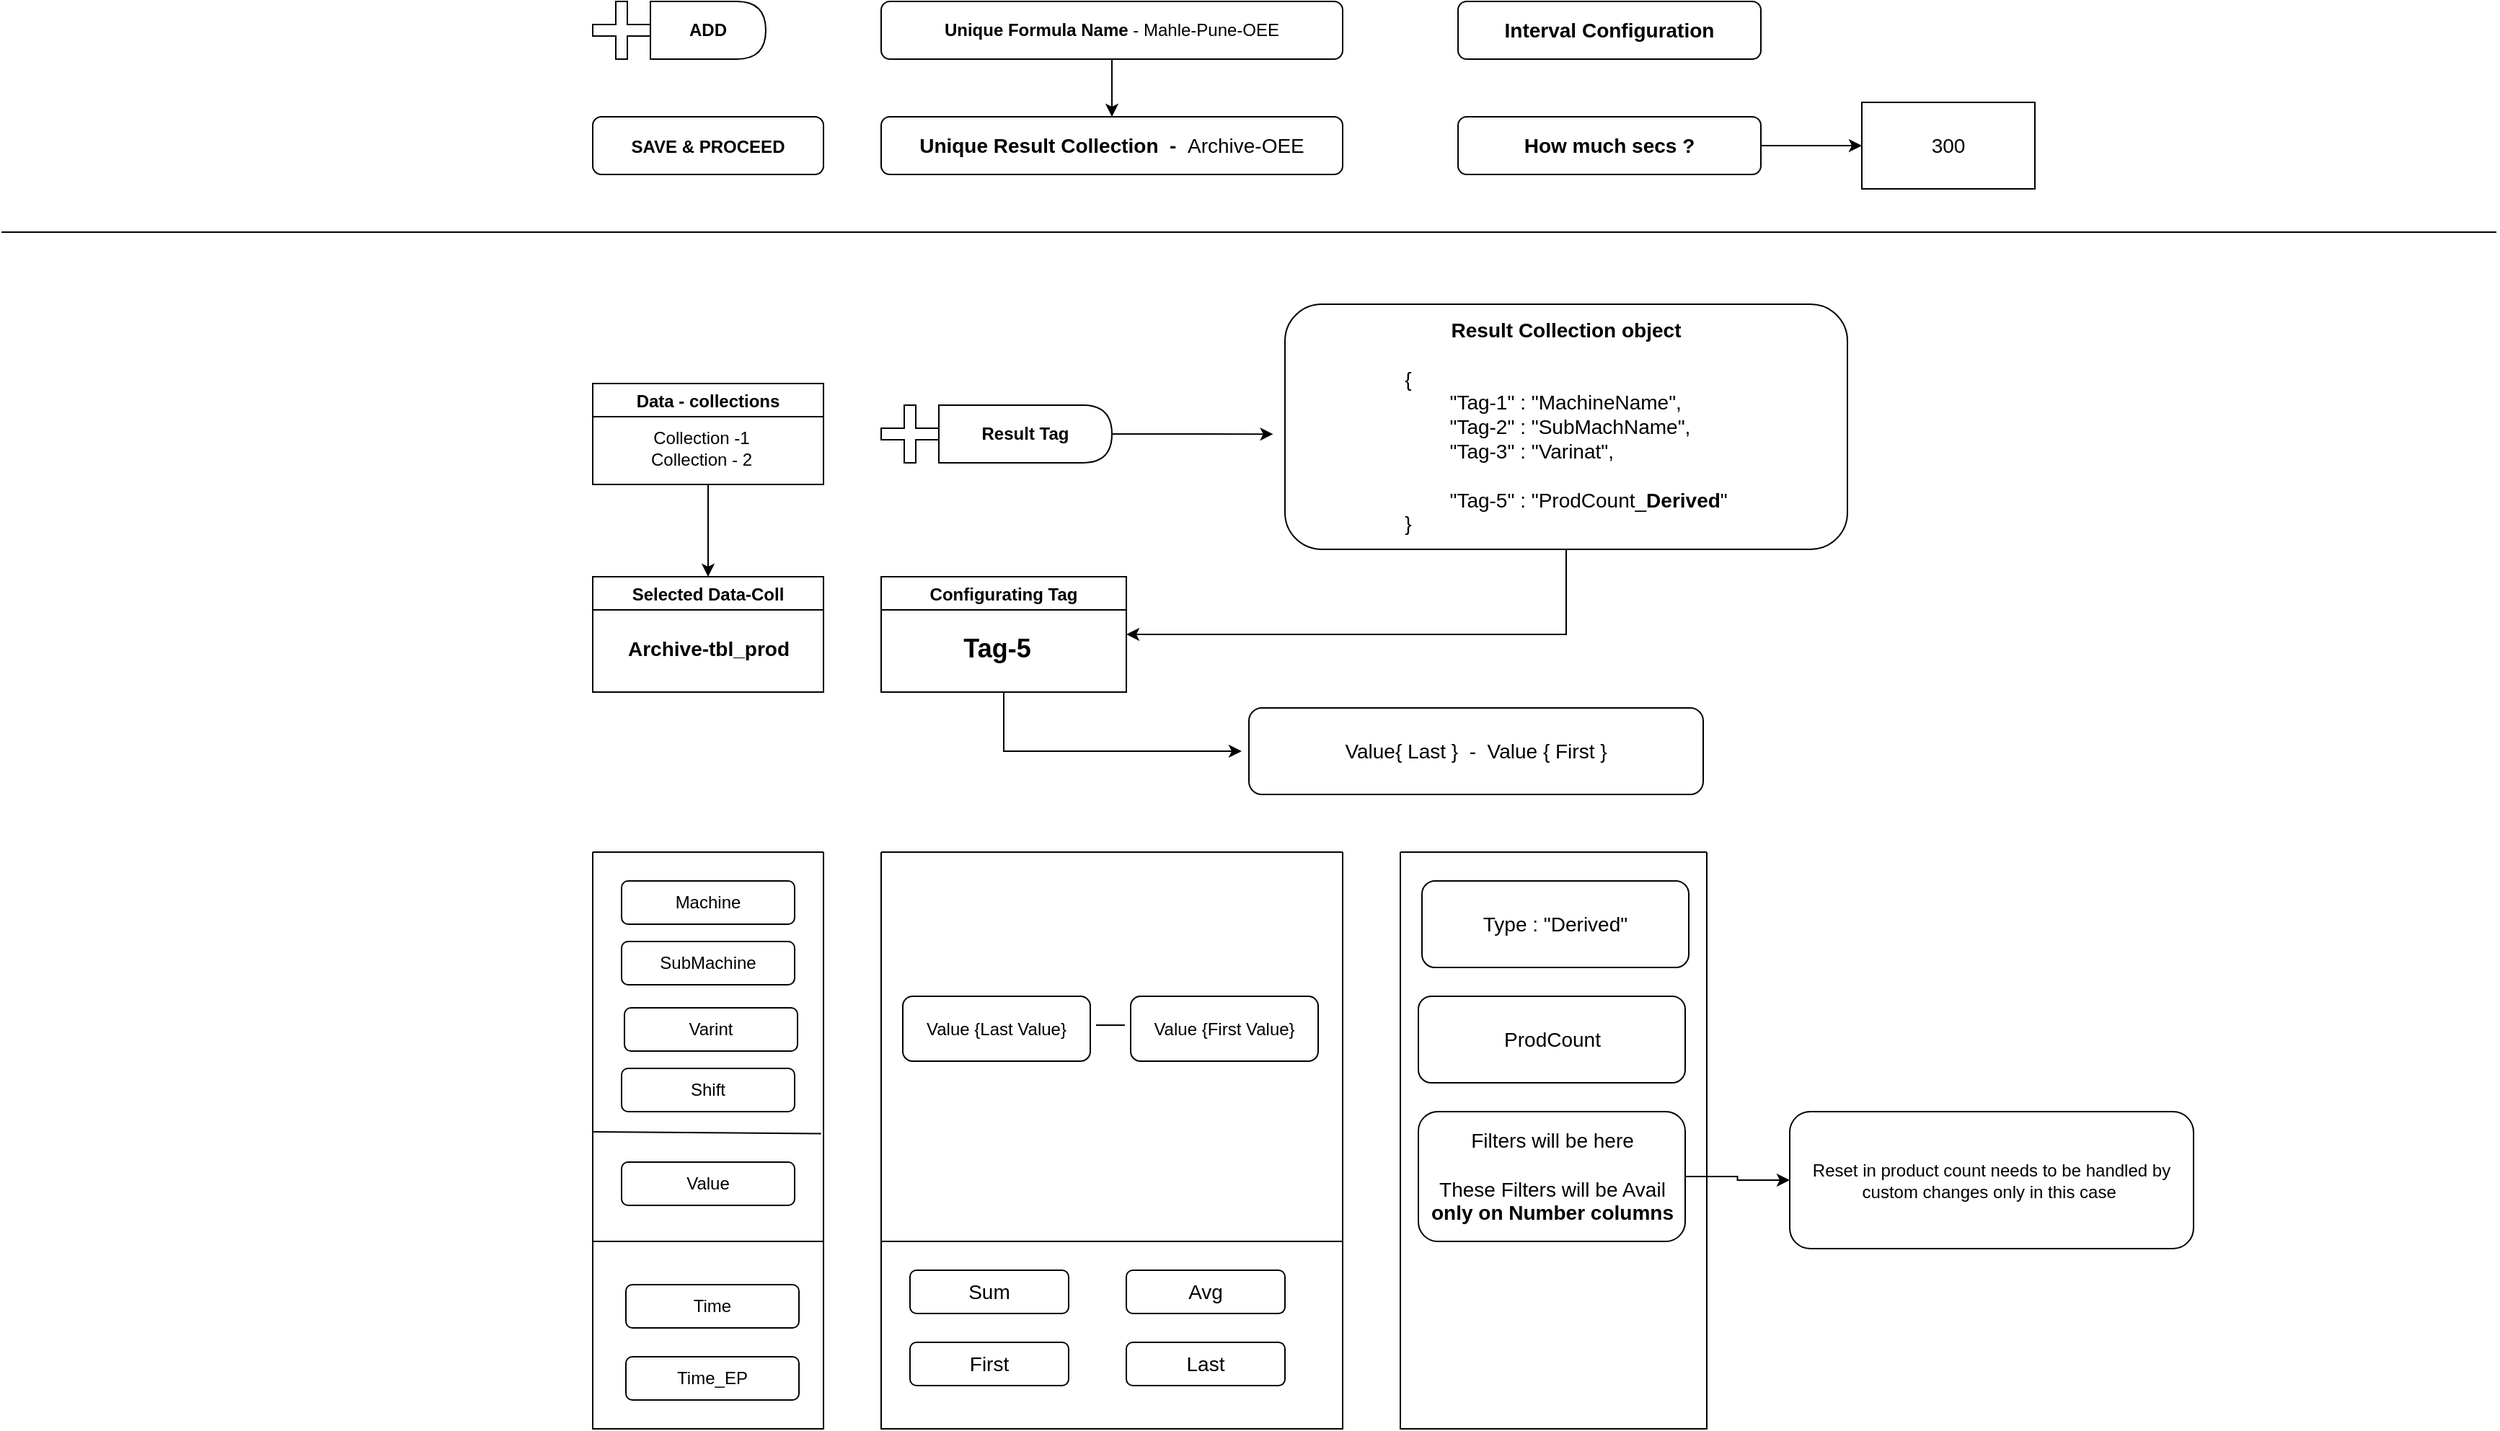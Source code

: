 <mxfile version="20.1.1" type="device"><diagram id="FkWVFGmqAnUcInGxYZ_1" name="Page-1"><mxGraphModel dx="3816" dy="2663" grid="1" gridSize="10" guides="1" tooltips="1" connect="1" arrows="1" fold="1" page="1" pageScale="1" pageWidth="850" pageHeight="1100" math="0" shadow="0"><root><mxCell id="0"/><mxCell id="1" parent="0"/><mxCell id="wf9KOPAnRUC1jiDcc5xJ-1" style="edgeStyle=orthogonalEdgeStyle;rounded=0;orthogonalLoop=1;jettySize=auto;html=1;exitX=0.5;exitY=1;exitDx=0;exitDy=0;entryX=0.5;entryY=0;entryDx=0;entryDy=0;fontSize=14;" parent="1" source="wf9KOPAnRUC1jiDcc5xJ-2" target="wf9KOPAnRUC1jiDcc5xJ-33" edge="1"><mxGeometry relative="1" as="geometry"/></mxCell><mxCell id="wf9KOPAnRUC1jiDcc5xJ-2" value="&lt;b&gt;Unique Formula Name&lt;/b&gt; - Mahle-Pune-OEE" style="rounded=1;whiteSpace=wrap;html=1;" parent="1" vertex="1"><mxGeometry x="280" y="-40" width="320" height="40" as="geometry"/></mxCell><mxCell id="wf9KOPAnRUC1jiDcc5xJ-3" value="" style="swimlane;startSize=0;" parent="1" vertex="1"><mxGeometry x="80" y="550" width="160" height="400" as="geometry"><mxRectangle x="80" y="120" width="50" height="40" as="alternateBounds"/></mxGeometry></mxCell><mxCell id="wf9KOPAnRUC1jiDcc5xJ-4" value="Machine" style="rounded=1;whiteSpace=wrap;html=1;" parent="wf9KOPAnRUC1jiDcc5xJ-3" vertex="1"><mxGeometry x="20" y="20" width="120" height="30" as="geometry"/></mxCell><mxCell id="wf9KOPAnRUC1jiDcc5xJ-5" value="SubMachine" style="rounded=1;whiteSpace=wrap;html=1;" parent="wf9KOPAnRUC1jiDcc5xJ-3" vertex="1"><mxGeometry x="20" y="62" width="120" height="30" as="geometry"/></mxCell><mxCell id="wf9KOPAnRUC1jiDcc5xJ-6" value="Time" style="rounded=1;whiteSpace=wrap;html=1;" parent="wf9KOPAnRUC1jiDcc5xJ-3" vertex="1"><mxGeometry x="23" y="300" width="120" height="30" as="geometry"/></mxCell><mxCell id="wf9KOPAnRUC1jiDcc5xJ-7" value="Time_EP" style="rounded=1;whiteSpace=wrap;html=1;" parent="wf9KOPAnRUC1jiDcc5xJ-3" vertex="1"><mxGeometry x="23" y="350" width="120" height="30" as="geometry"/></mxCell><mxCell id="wf9KOPAnRUC1jiDcc5xJ-8" value="Value" style="rounded=1;whiteSpace=wrap;html=1;" parent="wf9KOPAnRUC1jiDcc5xJ-3" vertex="1"><mxGeometry x="20" y="215" width="120" height="30" as="geometry"/></mxCell><mxCell id="wf9KOPAnRUC1jiDcc5xJ-9" value="" style="endArrow=none;html=1;rounded=0;fontSize=12;exitX=0;exitY=0.475;exitDx=0;exitDy=0;exitPerimeter=0;" parent="wf9KOPAnRUC1jiDcc5xJ-3" edge="1"><mxGeometry width="50" height="50" relative="1" as="geometry"><mxPoint y="270" as="sourcePoint"/><mxPoint x="160" y="270" as="targetPoint"/></mxGeometry></mxCell><mxCell id="wf9KOPAnRUC1jiDcc5xJ-65" value="Shift" style="rounded=1;whiteSpace=wrap;html=1;" parent="wf9KOPAnRUC1jiDcc5xJ-3" vertex="1"><mxGeometry x="20" y="150" width="120" height="30" as="geometry"/></mxCell><mxCell id="wf9KOPAnRUC1jiDcc5xJ-11" value="" style="swimlane;startSize=0;" parent="1" vertex="1"><mxGeometry x="280" y="550" width="320" height="400" as="geometry"/></mxCell><mxCell id="wf9KOPAnRUC1jiDcc5xJ-12" value="Value {Last Value}" style="rounded=1;whiteSpace=wrap;html=1;" parent="wf9KOPAnRUC1jiDcc5xJ-11" vertex="1"><mxGeometry x="15" y="100" width="130" height="45" as="geometry"/></mxCell><mxCell id="wf9KOPAnRUC1jiDcc5xJ-13" value="Sum" style="rounded=1;whiteSpace=wrap;html=1;fontSize=14;" parent="wf9KOPAnRUC1jiDcc5xJ-11" vertex="1"><mxGeometry x="20" y="290" width="110" height="30" as="geometry"/></mxCell><mxCell id="wf9KOPAnRUC1jiDcc5xJ-14" value="First" style="rounded=1;whiteSpace=wrap;html=1;fontSize=14;" parent="wf9KOPAnRUC1jiDcc5xJ-11" vertex="1"><mxGeometry x="20" y="340" width="110" height="30" as="geometry"/></mxCell><mxCell id="wf9KOPAnRUC1jiDcc5xJ-15" value="Avg" style="rounded=1;whiteSpace=wrap;html=1;fontSize=14;" parent="wf9KOPAnRUC1jiDcc5xJ-11" vertex="1"><mxGeometry x="170" y="290" width="110" height="30" as="geometry"/></mxCell><mxCell id="wf9KOPAnRUC1jiDcc5xJ-16" value="Last" style="rounded=1;whiteSpace=wrap;html=1;fontSize=14;" parent="wf9KOPAnRUC1jiDcc5xJ-11" vertex="1"><mxGeometry x="170" y="340" width="110" height="30" as="geometry"/></mxCell><mxCell id="wf9KOPAnRUC1jiDcc5xJ-17" value="Value {First Value}" style="rounded=1;whiteSpace=wrap;html=1;" parent="wf9KOPAnRUC1jiDcc5xJ-11" vertex="1"><mxGeometry x="173" y="100" width="130" height="45" as="geometry"/></mxCell><mxCell id="wf9KOPAnRUC1jiDcc5xJ-18" value="" style="endArrow=none;html=1;rounded=0;fontSize=14;" parent="wf9KOPAnRUC1jiDcc5xJ-11" edge="1"><mxGeometry width="50" height="50" relative="1" as="geometry"><mxPoint x="149" y="120" as="sourcePoint"/><mxPoint x="169" y="120" as="targetPoint"/></mxGeometry></mxCell><mxCell id="wf9KOPAnRUC1jiDcc5xJ-19" value="" style="swimlane;startSize=0;" parent="1" vertex="1"><mxGeometry x="640" y="550" width="212.5" height="400" as="geometry"/></mxCell><mxCell id="wf9KOPAnRUC1jiDcc5xJ-20" value="Type : &quot;Derived&quot;" style="rounded=1;whiteSpace=wrap;html=1;fontSize=14;" parent="wf9KOPAnRUC1jiDcc5xJ-19" vertex="1"><mxGeometry x="15" y="20" width="185" height="60" as="geometry"/></mxCell><mxCell id="wf9KOPAnRUC1jiDcc5xJ-21" value="Filters will be here&lt;br&gt;&lt;br&gt;These Filters will be Avail &lt;b&gt;only on Number columns&lt;/b&gt;" style="rounded=1;whiteSpace=wrap;html=1;fontSize=14;" parent="wf9KOPAnRUC1jiDcc5xJ-19" vertex="1"><mxGeometry x="12.5" y="180" width="185" height="90" as="geometry"/></mxCell><mxCell id="wf9KOPAnRUC1jiDcc5xJ-22" value="ProdCount" style="rounded=1;whiteSpace=wrap;html=1;fontSize=14;" parent="wf9KOPAnRUC1jiDcc5xJ-19" vertex="1"><mxGeometry x="12.5" y="100" width="185" height="60" as="geometry"/></mxCell><mxCell id="wf9KOPAnRUC1jiDcc5xJ-23" value="" style="shape=image;html=1;verticalAlign=top;verticalLabelPosition=bottom;labelBackgroundColor=#ffffff;imageAspect=0;aspect=fixed;image=https://cdn2.iconfinder.com/data/icons/splashyIcons/button_save.png;fontSize=14;" parent="wf9KOPAnRUC1jiDcc5xJ-19" vertex="1"><mxGeometry x="50" y="280" width="110" height="110" as="geometry"/></mxCell><mxCell id="wf9KOPAnRUC1jiDcc5xJ-24" value="" style="shape=cross;whiteSpace=wrap;html=1;" parent="1" vertex="1"><mxGeometry x="80" y="-40" width="40" height="40" as="geometry"/></mxCell><mxCell id="wf9KOPAnRUC1jiDcc5xJ-25" value="&lt;b&gt;ADD&lt;/b&gt;" style="shape=delay;whiteSpace=wrap;html=1;" parent="1" vertex="1"><mxGeometry x="120" y="-40" width="80" height="40" as="geometry"/></mxCell><mxCell id="wf9KOPAnRUC1jiDcc5xJ-26" value="" style="edgeStyle=orthogonalEdgeStyle;rounded=0;orthogonalLoop=1;jettySize=auto;html=1;fontSize=14;entryX=0.5;entryY=0;entryDx=0;entryDy=0;" parent="1" source="wf9KOPAnRUC1jiDcc5xJ-27" target="wf9KOPAnRUC1jiDcc5xJ-29" edge="1"><mxGeometry relative="1" as="geometry"/></mxCell><mxCell id="wf9KOPAnRUC1jiDcc5xJ-27" value="Data - collections" style="swimlane;" parent="1" vertex="1"><mxGeometry x="80" y="225" width="160" height="70" as="geometry"/></mxCell><mxCell id="wf9KOPAnRUC1jiDcc5xJ-28" value="Collection -1&lt;br&gt;Collection - 2" style="text;html=1;align=center;verticalAlign=middle;resizable=0;points=[];autosize=1;strokeColor=none;fillColor=none;" parent="wf9KOPAnRUC1jiDcc5xJ-27" vertex="1"><mxGeometry x="30" y="25" width="90" height="40" as="geometry"/></mxCell><mxCell id="wf9KOPAnRUC1jiDcc5xJ-29" value="Selected Data-Coll" style="swimlane;" parent="1" vertex="1"><mxGeometry x="80" y="359" width="160" height="80" as="geometry"/></mxCell><mxCell id="wf9KOPAnRUC1jiDcc5xJ-30" value="&lt;font style=&quot;font-size: 14px;&quot;&gt;&lt;b&gt;Archive-tbl_prod&lt;/b&gt;&lt;/font&gt;" style="text;html=1;align=center;verticalAlign=middle;resizable=0;points=[];autosize=1;strokeColor=none;fillColor=none;" parent="wf9KOPAnRUC1jiDcc5xJ-29" vertex="1"><mxGeometry x="10" y="35" width="140" height="30" as="geometry"/></mxCell><mxCell id="wf9KOPAnRUC1jiDcc5xJ-31" style="edgeStyle=orthogonalEdgeStyle;rounded=0;orthogonalLoop=1;jettySize=auto;html=1;exitX=0.5;exitY=1;exitDx=0;exitDy=0;entryX=1;entryY=0.5;entryDx=0;entryDy=0;fontSize=14;" parent="1" source="wf9KOPAnRUC1jiDcc5xJ-32" target="wf9KOPAnRUC1jiDcc5xJ-47" edge="1"><mxGeometry relative="1" as="geometry"/></mxCell><mxCell id="wf9KOPAnRUC1jiDcc5xJ-32" value="&lt;b&gt;Result Collection object&lt;/b&gt;&lt;br&gt;&lt;div style=&quot;text-align: left;&quot;&gt;&lt;span style=&quot;background-color: initial;&quot;&gt;&lt;br&gt;&lt;/span&gt;&lt;/div&gt;&lt;div style=&quot;text-align: left;&quot;&gt;&lt;span style=&quot;background-color: initial;&quot;&gt;{&amp;nbsp; &amp;nbsp; &amp;nbsp; &amp;nbsp;&lt;/span&gt;&lt;/div&gt;&lt;div style=&quot;text-align: left;&quot;&gt;&lt;span style=&quot;background-color: initial;&quot;&gt;&amp;nbsp; &amp;nbsp; &amp;nbsp; &amp;nbsp; &quot;Tag-1&quot; : &quot;MachineName&quot;,&lt;/span&gt;&lt;/div&gt;&lt;div style=&quot;text-align: left;&quot;&gt;&lt;span style=&quot;background-color: initial;&quot;&gt;&amp;nbsp; &amp;nbsp; &amp;nbsp; &amp;nbsp; &quot;Tag-2&quot; : &quot;SubMachName&quot;,&lt;/span&gt;&lt;/div&gt;&lt;div style=&quot;text-align: left;&quot;&gt;&lt;span style=&quot;background-color: initial;&quot;&gt;&amp;nbsp; &amp;nbsp; &amp;nbsp; &amp;nbsp; &quot;Tag-3&quot; : &quot;Varinat&quot;,&lt;/span&gt;&lt;/div&gt;&lt;div style=&quot;text-align: left;&quot;&gt;&lt;span style=&quot;background-color: initial;&quot;&gt;&amp;nbsp; &amp;nbsp; &amp;nbsp;&lt;/span&gt;&lt;/div&gt;&lt;div style=&quot;text-align: left;&quot;&gt;&lt;span style=&quot;background-color: initial;&quot;&gt;&amp;nbsp; &amp;nbsp; &amp;nbsp; &amp;nbsp; &quot;Tag-5&quot; : &quot;ProdCount_&lt;b&gt;Derived&lt;/b&gt;&quot;&lt;/span&gt;&lt;/div&gt;&lt;div style=&quot;text-align: left;&quot;&gt;&lt;span style=&quot;background-color: initial;&quot;&gt;}&lt;/span&gt;&lt;/div&gt;" style="rounded=1;whiteSpace=wrap;html=1;fontSize=14;" parent="1" vertex="1"><mxGeometry x="560" y="170" width="390" height="170" as="geometry"/></mxCell><mxCell id="wf9KOPAnRUC1jiDcc5xJ-33" value="&lt;b&gt;Unique Result Collection&amp;nbsp; -&amp;nbsp; &lt;/b&gt;Archive-OEE" style="rounded=1;whiteSpace=wrap;html=1;fontSize=14;" parent="1" vertex="1"><mxGeometry x="280" y="40" width="320" height="40" as="geometry"/></mxCell><mxCell id="wf9KOPAnRUC1jiDcc5xJ-34" value="&lt;b&gt;&lt;font style=&quot;font-size: 12px;&quot;&gt;SAVE &amp;amp; PROCEED&lt;/font&gt;&lt;/b&gt;" style="rounded=1;whiteSpace=wrap;html=1;fontSize=14;" parent="1" vertex="1"><mxGeometry x="80" y="40" width="160" height="40" as="geometry"/></mxCell><mxCell id="wf9KOPAnRUC1jiDcc5xJ-35" value="" style="endArrow=none;html=1;rounded=0;fontSize=12;" parent="1" edge="1"><mxGeometry width="50" height="50" relative="1" as="geometry"><mxPoint x="-330" y="120" as="sourcePoint"/><mxPoint x="1400" y="120" as="targetPoint"/></mxGeometry></mxCell><mxCell id="wf9KOPAnRUC1jiDcc5xJ-36" value="" style="shape=cross;whiteSpace=wrap;html=1;" parent="1" vertex="1"><mxGeometry x="280" y="240" width="40" height="40" as="geometry"/></mxCell><mxCell id="wf9KOPAnRUC1jiDcc5xJ-37" style="edgeStyle=orthogonalEdgeStyle;rounded=0;orthogonalLoop=1;jettySize=auto;html=1;exitX=1;exitY=0.5;exitDx=0;exitDy=0;entryX=-0.021;entryY=0.53;entryDx=0;entryDy=0;entryPerimeter=0;fontSize=12;" parent="1" source="wf9KOPAnRUC1jiDcc5xJ-38" target="wf9KOPAnRUC1jiDcc5xJ-32" edge="1"><mxGeometry relative="1" as="geometry"/></mxCell><mxCell id="wf9KOPAnRUC1jiDcc5xJ-38" value="&lt;b&gt;Result Tag&lt;/b&gt;" style="shape=delay;whiteSpace=wrap;html=1;" parent="1" vertex="1"><mxGeometry x="320" y="240" width="120" height="40" as="geometry"/></mxCell><mxCell id="wf9KOPAnRUC1jiDcc5xJ-39" value="" style="endArrow=none;html=1;rounded=0;fontSize=12;exitX=0.004;exitY=0.415;exitDx=0;exitDy=0;exitPerimeter=0;entryX=0.99;entryY=0.418;entryDx=0;entryDy=0;entryPerimeter=0;" parent="1" edge="1"><mxGeometry width="50" height="50" relative="1" as="geometry"><mxPoint x="80.64" y="744" as="sourcePoint"/><mxPoint x="238.4" y="745.2" as="targetPoint"/></mxGeometry></mxCell><mxCell id="wf9KOPAnRUC1jiDcc5xJ-46" style="edgeStyle=orthogonalEdgeStyle;rounded=0;orthogonalLoop=1;jettySize=auto;html=1;exitX=0.5;exitY=1;exitDx=0;exitDy=0;fontSize=14;" parent="1" source="wf9KOPAnRUC1jiDcc5xJ-47" edge="1"><mxGeometry relative="1" as="geometry"><mxPoint x="530" y="480" as="targetPoint"/><Array as="points"><mxPoint x="365" y="480"/></Array></mxGeometry></mxCell><mxCell id="wf9KOPAnRUC1jiDcc5xJ-47" value="Configurating Tag" style="swimlane;startSize=23;" parent="1" vertex="1"><mxGeometry x="280" y="359" width="170" height="80" as="geometry"/></mxCell><mxCell id="wf9KOPAnRUC1jiDcc5xJ-48" value="&lt;font style=&quot;font-size: 18px;&quot;&gt;&lt;b style=&quot;&quot;&gt;Tag-5&lt;/b&gt;&lt;/font&gt;" style="text;html=1;align=center;verticalAlign=middle;resizable=0;points=[];autosize=1;strokeColor=none;fillColor=none;" parent="wf9KOPAnRUC1jiDcc5xJ-47" vertex="1"><mxGeometry x="45" y="30" width="70" height="40" as="geometry"/></mxCell><mxCell id="wf9KOPAnRUC1jiDcc5xJ-52" value="" style="endArrow=none;html=1;rounded=0;fontSize=14;" parent="1" edge="1"><mxGeometry width="50" height="50" relative="1" as="geometry"><mxPoint x="280" y="820" as="sourcePoint"/><mxPoint x="600" y="820" as="targetPoint"/></mxGeometry></mxCell><mxCell id="wf9KOPAnRUC1jiDcc5xJ-53" value="Value{ Last }&amp;nbsp; -&amp;nbsp; Value { First }" style="rounded=1;whiteSpace=wrap;html=1;fontSize=14;" parent="1" vertex="1"><mxGeometry x="535" y="450" width="315" height="60" as="geometry"/></mxCell><mxCell id="wf9KOPAnRUC1jiDcc5xJ-56" value="&lt;font style=&quot;font-size: 14px;&quot;&gt;&lt;b&gt;Interval Configuration&lt;/b&gt;&lt;/font&gt;" style="rounded=1;whiteSpace=wrap;html=1;" parent="1" vertex="1"><mxGeometry x="680" y="-40" width="210" height="40" as="geometry"/></mxCell><mxCell id="wf9KOPAnRUC1jiDcc5xJ-57" style="edgeStyle=orthogonalEdgeStyle;rounded=0;orthogonalLoop=1;jettySize=auto;html=1;fontSize=14;entryX=0;entryY=0.5;entryDx=0;entryDy=0;" parent="1" source="wf9KOPAnRUC1jiDcc5xJ-58" target="wf9KOPAnRUC1jiDcc5xJ-59" edge="1"><mxGeometry relative="1" as="geometry"><mxPoint x="1020.0" y="60" as="targetPoint"/></mxGeometry></mxCell><mxCell id="wf9KOPAnRUC1jiDcc5xJ-58" value="&lt;font style=&quot;font-size: 14px;&quot;&gt;&lt;b&gt;How much secs ?&lt;/b&gt;&lt;/font&gt;" style="rounded=1;whiteSpace=wrap;html=1;" parent="1" vertex="1"><mxGeometry x="680" y="40" width="210" height="40" as="geometry"/></mxCell><mxCell id="wf9KOPAnRUC1jiDcc5xJ-59" value="300" style="whiteSpace=wrap;html=1;fontSize=14;" parent="1" vertex="1"><mxGeometry x="960" y="30" width="120" height="60" as="geometry"/></mxCell><mxCell id="wf9KOPAnRUC1jiDcc5xJ-64" value="Varint" style="rounded=1;whiteSpace=wrap;html=1;" parent="1" vertex="1"><mxGeometry x="102" y="658" width="120" height="30" as="geometry"/></mxCell><mxCell id="wf9KOPAnRUC1jiDcc5xJ-66" value="Reset in product count needs to be handled by custom changes only in this case&amp;nbsp;" style="rounded=1;whiteSpace=wrap;html=1;" parent="1" vertex="1"><mxGeometry x="910" y="730" width="280" height="95" as="geometry"/></mxCell><mxCell id="wf9KOPAnRUC1jiDcc5xJ-67" style="edgeStyle=orthogonalEdgeStyle;rounded=0;orthogonalLoop=1;jettySize=auto;html=1;exitX=1;exitY=0.5;exitDx=0;exitDy=0;entryX=0;entryY=0.5;entryDx=0;entryDy=0;" parent="1" source="wf9KOPAnRUC1jiDcc5xJ-21" target="wf9KOPAnRUC1jiDcc5xJ-66" edge="1"><mxGeometry relative="1" as="geometry"/></mxCell></root></mxGraphModel></diagram></mxfile>